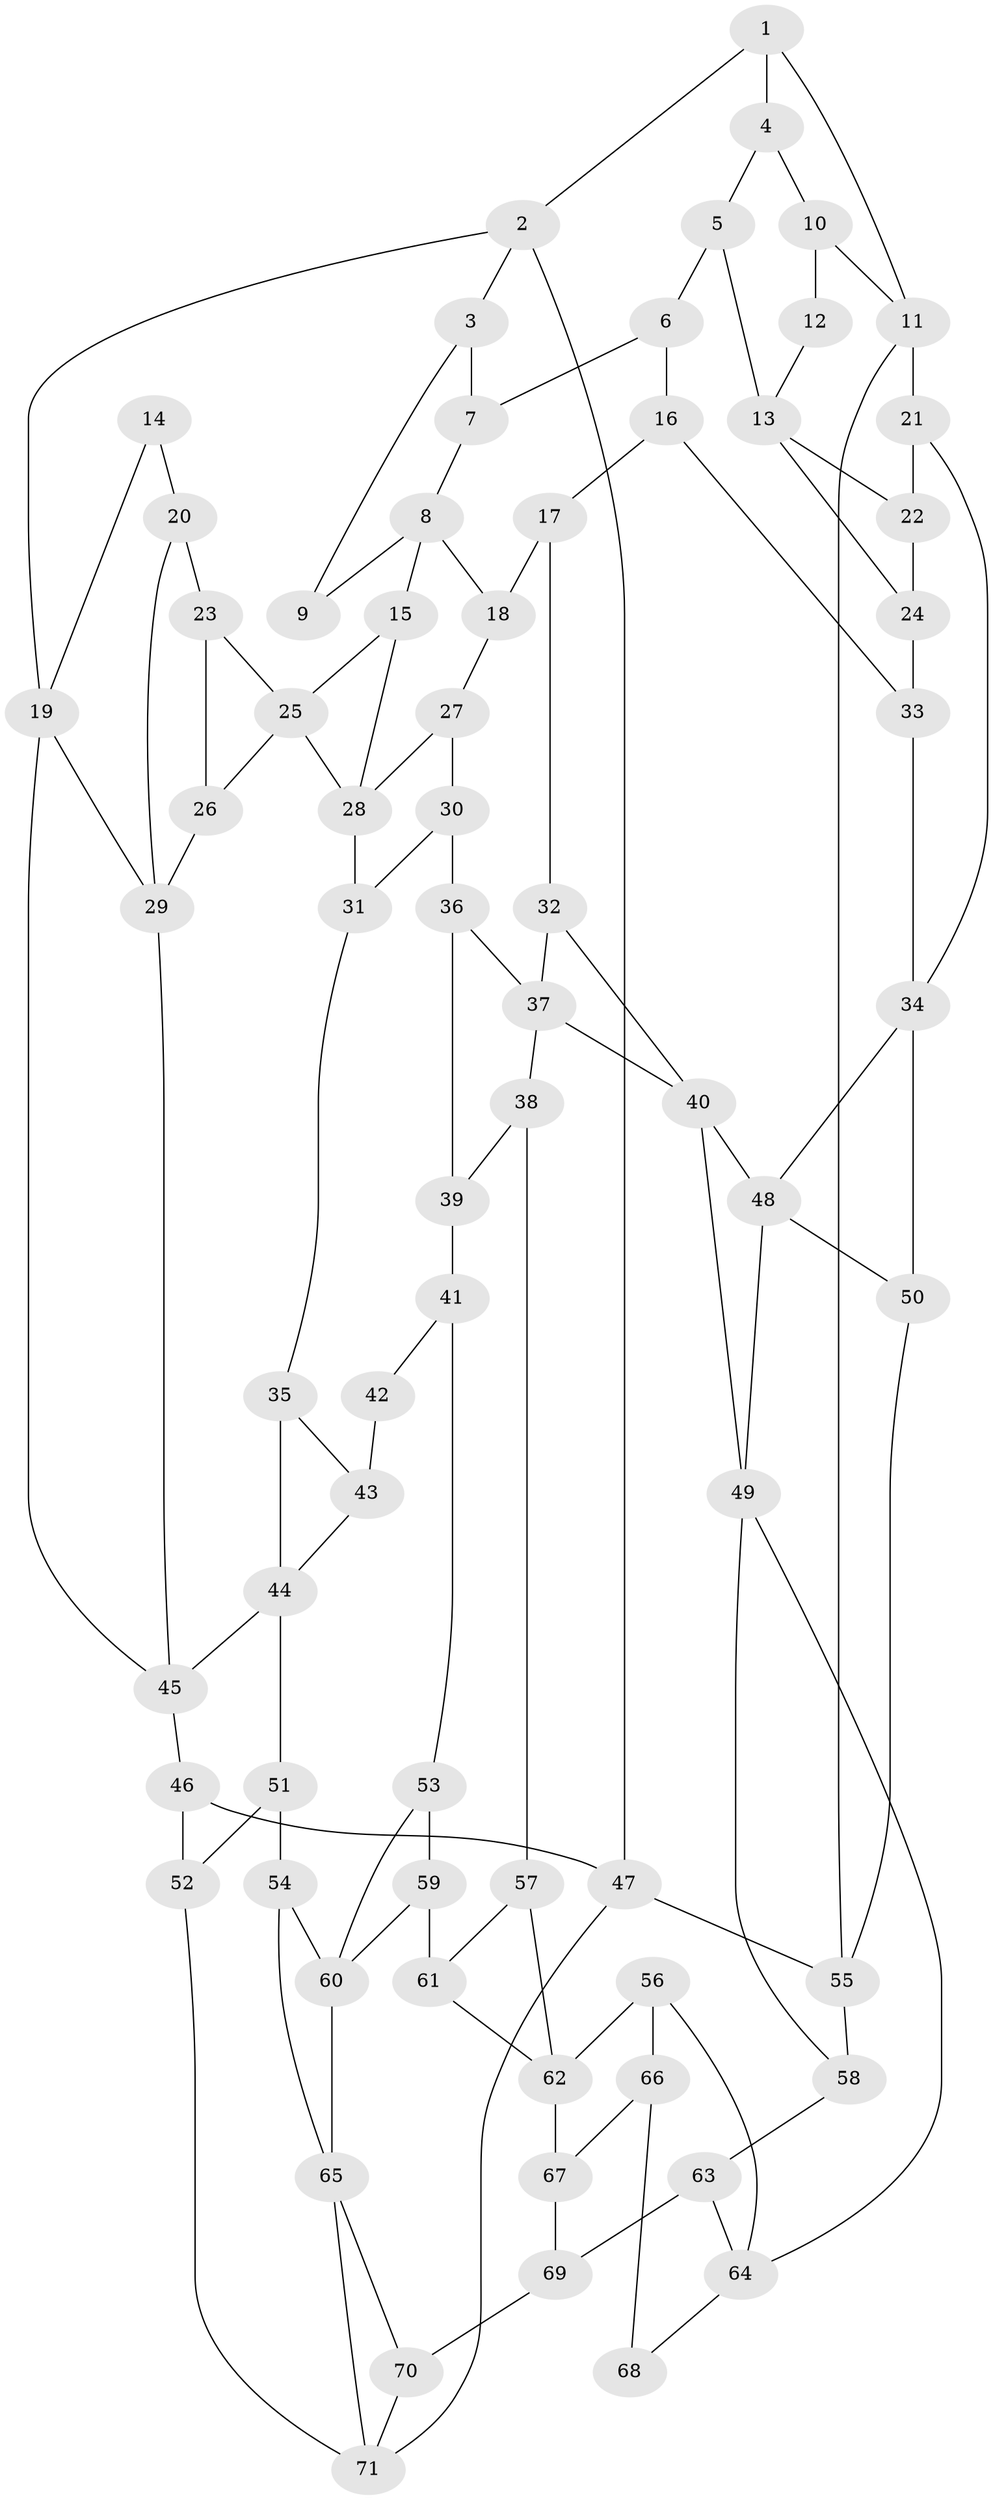 // original degree distribution, {3: 0.0297029702970297, 6: 0.2376237623762376, 5: 0.48514851485148514, 4: 0.24752475247524752}
// Generated by graph-tools (version 1.1) at 2025/38/03/04/25 23:38:31]
// undirected, 71 vertices, 115 edges
graph export_dot {
  node [color=gray90,style=filled];
  1;
  2;
  3;
  4;
  5;
  6;
  7;
  8;
  9;
  10;
  11;
  12;
  13;
  14;
  15;
  16;
  17;
  18;
  19;
  20;
  21;
  22;
  23;
  24;
  25;
  26;
  27;
  28;
  29;
  30;
  31;
  32;
  33;
  34;
  35;
  36;
  37;
  38;
  39;
  40;
  41;
  42;
  43;
  44;
  45;
  46;
  47;
  48;
  49;
  50;
  51;
  52;
  53;
  54;
  55;
  56;
  57;
  58;
  59;
  60;
  61;
  62;
  63;
  64;
  65;
  66;
  67;
  68;
  69;
  70;
  71;
  1 -- 2 [weight=1.0];
  1 -- 4 [weight=1.0];
  1 -- 11 [weight=1.0];
  2 -- 3 [weight=1.0];
  2 -- 19 [weight=1.0];
  2 -- 47 [weight=1.0];
  3 -- 7 [weight=1.0];
  3 -- 9 [weight=1.0];
  4 -- 5 [weight=1.0];
  4 -- 10 [weight=1.0];
  5 -- 6 [weight=1.0];
  5 -- 13 [weight=1.0];
  6 -- 7 [weight=1.0];
  6 -- 16 [weight=1.0];
  7 -- 8 [weight=1.0];
  8 -- 9 [weight=1.0];
  8 -- 15 [weight=1.0];
  8 -- 18 [weight=1.0];
  10 -- 11 [weight=1.0];
  10 -- 12 [weight=2.0];
  11 -- 21 [weight=1.0];
  11 -- 55 [weight=1.0];
  12 -- 13 [weight=1.0];
  13 -- 22 [weight=1.0];
  13 -- 24 [weight=1.0];
  14 -- 19 [weight=1.0];
  14 -- 20 [weight=1.0];
  15 -- 25 [weight=1.0];
  15 -- 28 [weight=1.0];
  16 -- 17 [weight=1.0];
  16 -- 33 [weight=1.0];
  17 -- 18 [weight=1.0];
  17 -- 32 [weight=1.0];
  18 -- 27 [weight=1.0];
  19 -- 29 [weight=1.0];
  19 -- 45 [weight=1.0];
  20 -- 23 [weight=2.0];
  20 -- 29 [weight=1.0];
  21 -- 22 [weight=1.0];
  21 -- 34 [weight=1.0];
  22 -- 24 [weight=1.0];
  23 -- 25 [weight=1.0];
  23 -- 26 [weight=1.0];
  24 -- 33 [weight=2.0];
  25 -- 26 [weight=1.0];
  25 -- 28 [weight=1.0];
  26 -- 29 [weight=1.0];
  27 -- 28 [weight=1.0];
  27 -- 30 [weight=1.0];
  28 -- 31 [weight=1.0];
  29 -- 45 [weight=1.0];
  30 -- 31 [weight=1.0];
  30 -- 36 [weight=2.0];
  31 -- 35 [weight=1.0];
  32 -- 37 [weight=1.0];
  32 -- 40 [weight=1.0];
  33 -- 34 [weight=1.0];
  34 -- 48 [weight=1.0];
  34 -- 50 [weight=1.0];
  35 -- 43 [weight=1.0];
  35 -- 44 [weight=1.0];
  36 -- 37 [weight=1.0];
  36 -- 39 [weight=1.0];
  37 -- 38 [weight=1.0];
  37 -- 40 [weight=1.0];
  38 -- 39 [weight=1.0];
  38 -- 57 [weight=1.0];
  39 -- 41 [weight=1.0];
  40 -- 48 [weight=1.0];
  40 -- 49 [weight=1.0];
  41 -- 42 [weight=1.0];
  41 -- 53 [weight=1.0];
  42 -- 43 [weight=2.0];
  43 -- 44 [weight=1.0];
  44 -- 45 [weight=1.0];
  44 -- 51 [weight=1.0];
  45 -- 46 [weight=1.0];
  46 -- 47 [weight=1.0];
  46 -- 52 [weight=1.0];
  47 -- 55 [weight=1.0];
  47 -- 71 [weight=1.0];
  48 -- 49 [weight=1.0];
  48 -- 50 [weight=1.0];
  49 -- 58 [weight=1.0];
  49 -- 64 [weight=1.0];
  50 -- 55 [weight=1.0];
  51 -- 52 [weight=1.0];
  51 -- 54 [weight=1.0];
  52 -- 71 [weight=1.0];
  53 -- 59 [weight=1.0];
  53 -- 60 [weight=1.0];
  54 -- 60 [weight=1.0];
  54 -- 65 [weight=1.0];
  55 -- 58 [weight=1.0];
  56 -- 62 [weight=1.0];
  56 -- 64 [weight=1.0];
  56 -- 66 [weight=1.0];
  57 -- 61 [weight=1.0];
  57 -- 62 [weight=1.0];
  58 -- 63 [weight=1.0];
  59 -- 60 [weight=1.0];
  59 -- 61 [weight=2.0];
  60 -- 65 [weight=1.0];
  61 -- 62 [weight=1.0];
  62 -- 67 [weight=1.0];
  63 -- 64 [weight=1.0];
  63 -- 69 [weight=1.0];
  64 -- 68 [weight=1.0];
  65 -- 70 [weight=1.0];
  65 -- 71 [weight=1.0];
  66 -- 67 [weight=1.0];
  66 -- 68 [weight=2.0];
  67 -- 69 [weight=1.0];
  69 -- 70 [weight=1.0];
  70 -- 71 [weight=1.0];
}
